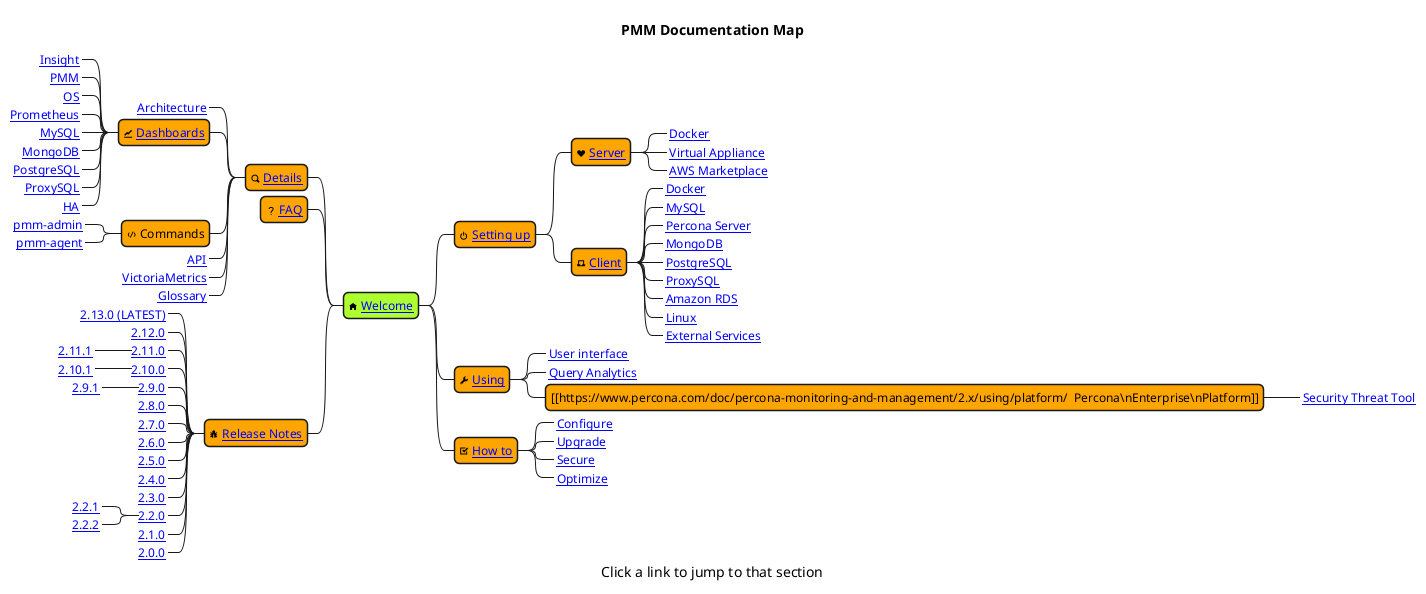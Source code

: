 ' Map of documentation
' To export as image with clickable links:
' A) Using Visual Studio Code:
' 1. install PlantUML extension (https://marketplace.visualstudio.com/items?itemName=jebbs.plantuml)
' 2. Right click and choose 'Export current diagram'
' 3. Select 'svg' type
' 3. Copy out/resources/Map/PMM_Documentation_Map.svg to docs/_images


@startmindmap "PMM_Documentation_Map"
title PMM Documentation Map
caption Click a link to jump to that section
skinparam Shadowing false
<style>
mindmapDiagram {
  node {
    FontSize 12
    BackgroundColor Orange
    RoundCorner 10
    Padding 5
    Margin 3
  }
}
</style>

*[#GreenYellow] <&home> [[https://www.percona.com/doc/percona-monitoring-and-management/2.x/index.html Welcome]]
** <&power-standby> [[https://www.percona.com/doc/percona-monitoring-and-management/2.x/setting-up/ Setting up]]
'*** [[https://www.percona.com/doc/percona-monitoring-and-management/2.x/setting-up/index.html Setting up: Overview]]
*** <&heart> [[https://www.percona.com/doc/percona-monitoring-and-management/2.x/setting-up/server/ Server]]
'****_ [[https://www.percona.com/doc/percona-monitoring-and-management/2.x/setting-up/server/ Setting up PMM Server: Overview]]
****_ [[https://www.percona.com/doc/percona-monitoring-and-management/2.x/setting-up/server/docker.html Docker]]
****_ [[https://www.percona.com/doc/percona-monitoring-and-management/2.x/setting-up/server/virtual-appliance.html Virtual Appliance]]
****_ [[https://www.percona.com/doc/percona-monitoring-and-management/2.x/setting-up/server/aws.html AWS Marketplace]]
*** <&laptop> [[https://www.percona.com/doc/percona-monitoring-and-management/2.x/setting-up/client/ Client]]
'****_ [[https://www.percona.com/doc/percona-monitoring-and-management/2.x/setting-up/client/ Setting up PMM Clients]]
****_ [[https://www.percona.com/doc/percona-monitoring-and-management/2.x/setting-up/client/docker.html Docker]]
****_ [[https://www.percona.com/doc/percona-monitoring-and-management/2.x/setting-up/client/mysql.html MySQL]]
****_ [[https://www.percona.com/doc/percona-monitoring-and-management/2.x/setting-up/client/percona-server.html Percona Server]]
****_ [[https://www.percona.com/doc/percona-monitoring-and-management/2.x/setting-up/client/mongodb.html MongoDB]]
****_ [[https://www.percona.com/doc/percona-monitoring-and-management/2.x/setting-up/client/postgresql.html PostgreSQL]]
****_ [[https://www.percona.com/doc/percona-monitoring-and-management/2.x/setting-up/client/proxysql.html ProxySQL]]
****_ [[https://www.percona.com/doc/percona-monitoring-and-management/2.x/setting-up/client/aws.html Amazon RDS]]
****_ [[https://www.percona.com/doc/percona-monitoring-and-management/2.x/setting-up/client/linux.html Linux]]
****_ [[https://www.percona.com/doc/percona-monitoring-and-management/2.x/setting-up/client/external.html External Services]]

** <&wrench> [[https://www.percona.com/doc/percona-monitoring-and-management/2.x/using/ Using]]
'***_ [[https://www.percona.com/doc/percona-monitoring-and-management/2.x/using/ Using: Overview]]
***_ [[https://www.percona.com/doc/percona-monitoring-and-management/2.x/using/interface.html User interface]]
***_ [[https://www.percona.com/doc/percona-monitoring-and-management/2.x/using/query-analytics.html Query Analytics]]
*** [[https://www.percona.com/doc/percona-monitoring-and-management/2.x/using/platform/  Percona\nEnterprise\nPlatform]]
'***_ [[https://www.percona.com/doc/percona-monitoring-and-management/2.x/using/platform/ About Percona Enterprise Platform]]
****_ [[https://www.percona.com/doc/percona-monitoring-and-management/2.x/using/platform/security-threat-tool.html Security Threat Tool]]

** <&task> [[https://www.percona.com/doc/percona-monitoring-and-management/2.x/how-to/ How to]]
'***_ [[https://www.percona.com/doc/percona-monitoring-and-management/2.x/how-to/ How to: Overview]]
***_ [[https://www.percona.com/doc/percona-monitoring-and-management/2.x/how-to/configure.html Configure]]
***_ [[https://www.percona.com/doc/percona-monitoring-and-management/2.x/how-to/upgrade.html Upgrade]]
***_ [[https://www.percona.com/doc/percona-monitoring-and-management/2.x/how-to/secure.html Secure]]
***_ [[https://www.percona.com/doc/percona-monitoring-and-management/2.x/how-to/optimize.html Optimize]]

left side


** <&magnifying-glass> [[https://www.percona.com/doc/percona-monitoring-and-management/2.x/details/ Details]]
'***_ [[https://www.percona.com/doc/percona-monitoring-and-management/2.x/details/ Details: Overview]]
***_ [[https://www.percona.com/doc/percona-monitoring-and-management/2.x/details/architecture.html Architecture]]
*** <&graph> [[https://www.percona.com/doc/percona-monitoring-and-management/2.x/details/dashboards/ Dashboards]]
****_ [[https://www.percona.com/doc/percona-monitoring-and-management/2.x/details/dashboards/index.html#insight Insight]]
****_ [[https://www.percona.com/doc/percona-monitoring-and-management/2.x/details/dashboards/index.html#pmm PMM]]
****_ [[https://www.percona.com/doc/percona-monitoring-and-management/2.x/details/dashboards/index.html#os-dashboards OS]]
****_ [[https://www.percona.com/doc/percona-monitoring-and-management/2.x/details/dashboards/index.html#prometheus-dashboards Prometheus]]
****_ [[https://www.percona.com/doc/percona-monitoring-and-management/2.x/details/dashboards/index.html#mysql-dashboards MySQL]]
****_ [[https://www.percona.com/doc/percona-monitoring-and-management/2.x/details/dashboards/index.html#mongodb-dashboards MongoDB]]
****_ [[https://www.percona.com/doc/percona-monitoring-and-management/2.x/details/dashboards/index.html#postgresql-dashboards PostgreSQL]]
****_ [[https://www.percona.com/doc/percona-monitoring-and-management/2.x/details/dashboards/index.html#proxysql-dashboards ProxySQL]]
****_ [[https://www.percona.com/doc/percona-monitoring-and-management/2.x/details/dashboards/index.html#ha-dashboards HA]]

*** <&code> Commands
****_ [[https://www.percona.com/doc/percona-monitoring-and-management/2.x/details/commands/pmm-admin.html pmm-admin]]
****_ [[https://www.percona.com/doc/percona-monitoring-and-management/2.x/details/commands/pmm-agent.html pmm-agent]]
***_ [[https://www.percona.com/doc/percona-monitoring-and-management/2.x/details/api.html API]]
***_ [[https://www.percona.com/doc/percona-monitoring-and-management/2.x/details/victoria-metrics.html VictoriaMetrics]]
***_ [[https://www.percona.com/doc/percona-monitoring-and-management/2.x/details/glossary.html Glossary]]

** <&question-mark> [[https://www.percona.com/doc/percona-monitoring-and-management/2.x/faq.html FAQ]]

** <&bug> [[https://www.percona.com/doc/percona-monitoring-and-management/2.x/release-notes/ Release Notes]]
***_ [[https://www.percona.com/doc/percona-monitoring-and-management/2.x/release-notes/2.13.0.html 2.13.0 (LATEST)]]
***_ [[https://www.percona.com/doc/percona-monitoring-and-management/2.x/release-notes/2.12.0.html 2.12.0]]
***_ [[https://www.percona.com/doc/percona-monitoring-and-management/2.x/release-notes/2.11.0.html 2.11.0]]
****_ [[https://www.percona.com/doc/percona-monitoring-and-management/2.x/release-notes/2.11.1.html 2.11.1]]
***_ [[https://www.percona.com/doc/percona-monitoring-and-management/2.x/release-notes/2.10.0.html 2.10.0]]
****_ [[https://www.percona.com/doc/percona-monitoring-and-management/2.x/release-notes/2.10.1.html 2.10.1]]
***_ [[https://www.percona.com/doc/percona-monitoring-and-management/2.x/release-notes/2.9.0.html 2.9.0]]
****_ [[https://www.percona.com/doc/percona-monitoring-and-management/2.x/release-notes/2.9.1.html 2.9.1]]
***_ [[https://www.percona.com/doc/percona-monitoring-and-management/2.x/release-notes/2.8.0.html 2.8.0]]
***_ [[https://www.percona.com/doc/percona-monitoring-and-management/2.x/release-notes/2.7.0.html 2.7.0]]
***_ [[https://www.percona.com/doc/percona-monitoring-and-management/2.x/release-notes/2.6.0.html 2.6.0]]
***_ [[https://www.percona.com/doc/percona-monitoring-and-management/2.x/release-notes/2.5.0.html 2.5.0]]
***_ [[https://www.percona.com/doc/percona-monitoring-and-management/2.x/release-notes/2.4.0.html 2.4.0]]
***_ [[https://www.percona.com/doc/percona-monitoring-and-management/2.x/release-notes/2.3.0.html 2.3.0]]
***_ [[https://www.percona.com/doc/percona-monitoring-and-management/2.x/release-notes/2.2.0.html 2.2.0]]
****_ [[https://www.percona.com/doc/percona-monitoring-and-management/2.x/release-notes/2.2.1.html 2.2.1]]
****_ [[https://www.percona.com/doc/percona-monitoring-and-management/2.x/release-notes/2.2.2.html 2.2.2]]
***_ [[https://www.percona.com/doc/percona-monitoring-and-management/2.x/release-notes/2.1.0.html 2.1.0]]
***_ [[https://www.percona.com/doc/percona-monitoring-and-management/2.x/release-notes/2.0.0.html 2.0.0]]
@endmindmap

